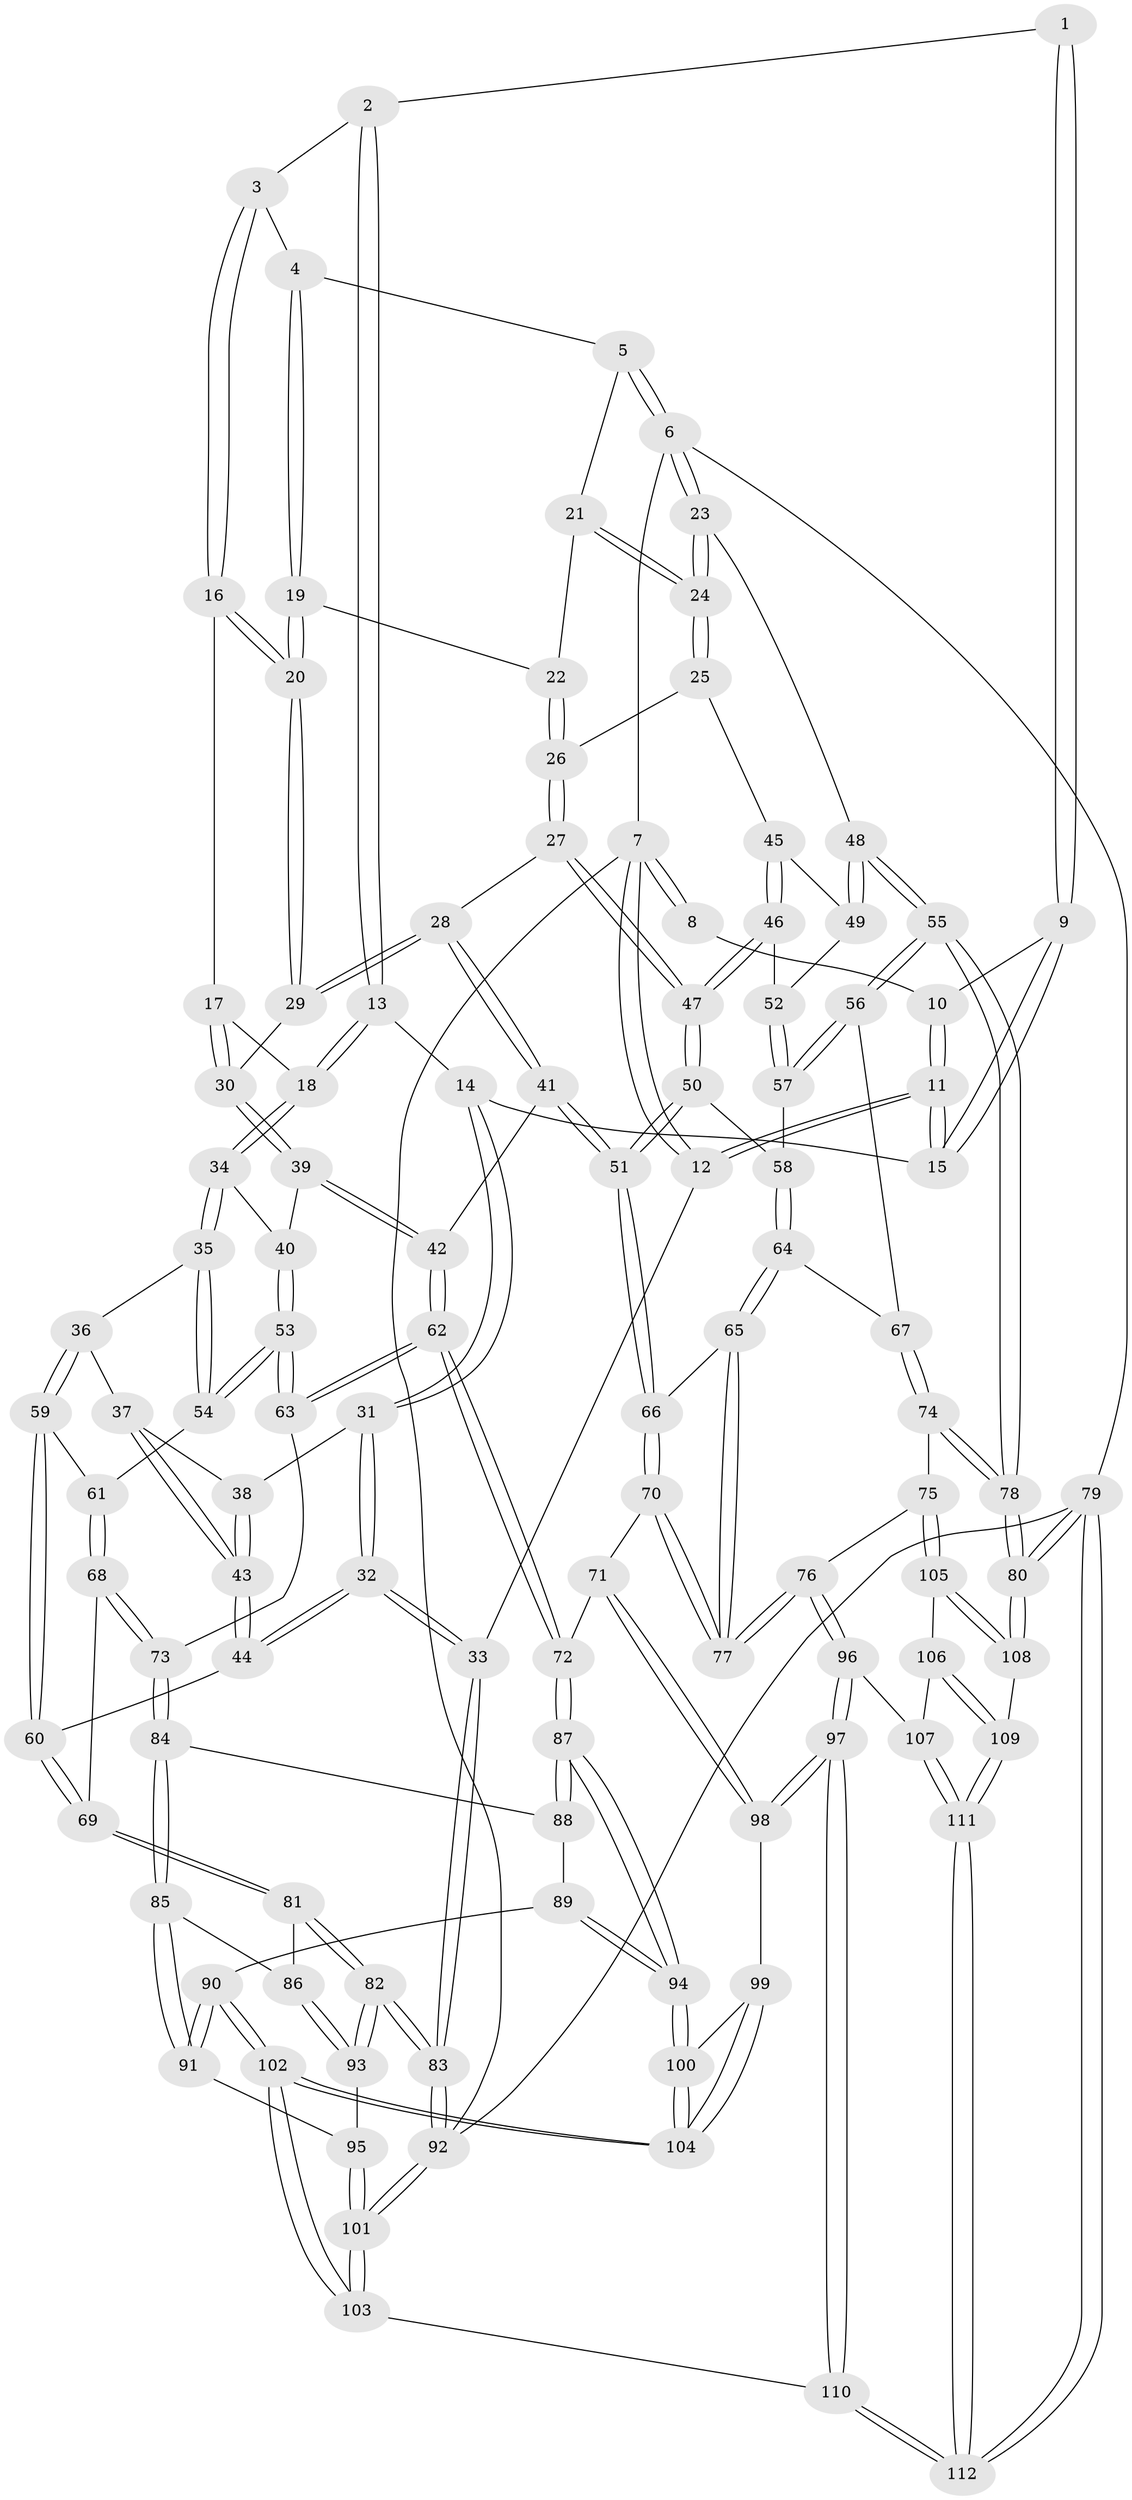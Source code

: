 // coarse degree distribution, {3: 0.23529411764705882, 7: 0.058823529411764705, 5: 0.29411764705882354, 4: 0.3235294117647059, 6: 0.08823529411764706}
// Generated by graph-tools (version 1.1) at 2025/21/03/04/25 18:21:22]
// undirected, 112 vertices, 277 edges
graph export_dot {
graph [start="1"]
  node [color=gray90,style=filled];
  1 [pos="+0.24986522721595616+0"];
  2 [pos="+0.450033201713702+0"];
  3 [pos="+0.46736246775457424+0"];
  4 [pos="+0.6902792215181582+0"];
  5 [pos="+0.8539688204477675+0"];
  6 [pos="+1+0"];
  7 [pos="+0+0"];
  8 [pos="+0+0"];
  9 [pos="+0.16101409902515298+0.07942191952476503"];
  10 [pos="+0.053393765230934316+0.047942874794459155"];
  11 [pos="+0+0.17812909895030615"];
  12 [pos="+0+0.23050885782121053"];
  13 [pos="+0.22807667038403115+0.16860603525597825"];
  14 [pos="+0.1848639838777239+0.16465880768404517"];
  15 [pos="+0.17377513095431926+0.15172761143464808"];
  16 [pos="+0.44487140307836637+0.08419817848833516"];
  17 [pos="+0.4184143362219075+0.15479909299010206"];
  18 [pos="+0.33073534405899974+0.20303960823437323"];
  19 [pos="+0.6525328047472396+0.15765677426754035"];
  20 [pos="+0.643675096567961+0.18399507721500138"];
  21 [pos="+0.8419398950810248+0.11463264943892967"];
  22 [pos="+0.8330660558762437+0.13576654746009859"];
  23 [pos="+1+0.1795258348614563"];
  24 [pos="+1+0.23535624162486118"];
  25 [pos="+0.9905444632462886+0.26040652437901"];
  26 [pos="+0.8158330655625966+0.22845791783746938"];
  27 [pos="+0.7599007420901954+0.2940414468863814"];
  28 [pos="+0.7094410908994766+0.28862494400150335"];
  29 [pos="+0.64436731940356+0.20734620990030717"];
  30 [pos="+0.5045066348707532+0.25329793893814584"];
  31 [pos="+0.1690326934401706+0.21612092563528404"];
  32 [pos="+0+0.4391574037313858"];
  33 [pos="+0+0.4390354574183026"];
  34 [pos="+0.33451756725977794+0.3360223590598261"];
  35 [pos="+0.2939450140014235+0.36916038903820936"];
  36 [pos="+0.22075722270950235+0.3699914413786121"];
  37 [pos="+0.2199895459603752+0.3695812789659922"];
  38 [pos="+0.1789112657352774+0.28364273132824674"];
  39 [pos="+0.4939883481513468+0.36550347112863535"];
  40 [pos="+0.40570051856980877+0.36072061412125506"];
  41 [pos="+0.5818001400586152+0.4321003913294301"];
  42 [pos="+0.5552172113096862+0.4374182535723154"];
  43 [pos="+0+0.4388049993116203"];
  44 [pos="+0+0.4545487207293109"];
  45 [pos="+0.9685090565644472+0.29012800728206783"];
  46 [pos="+0.7997280842773585+0.3448985353801084"];
  47 [pos="+0.7970158911106361+0.34465871813694504"];
  48 [pos="+1+0.4235745691154677"];
  49 [pos="+0.9386011552532173+0.38055002067598886"];
  50 [pos="+0.7970398014517663+0.35604073343627407"];
  51 [pos="+0.7381753879441021+0.521847009720291"];
  52 [pos="+0.9304845005825659+0.3900100779924669"];
  53 [pos="+0.3639257409728314+0.5496115590811265"];
  54 [pos="+0.31926499218799687+0.507101524642793"];
  55 [pos="+1+0.5231819202281379"];
  56 [pos="+1+0.5181323406989835"];
  57 [pos="+0.9317393258790315+0.412294385485791"];
  58 [pos="+0.8777656621957479+0.47530286672346567"];
  59 [pos="+0.2013758930674866+0.4735049758149598"];
  60 [pos="+0.04318807791739091+0.5170606063584953"];
  61 [pos="+0.2379818656787986+0.5060703794492846"];
  62 [pos="+0.4634913819341546+0.6158733432455326"];
  63 [pos="+0.38237355527004546+0.5756478481223243"];
  64 [pos="+0.8675630484977215+0.556745161379236"];
  65 [pos="+0.7846367212836931+0.5672723769387809"];
  66 [pos="+0.7477617552183469+0.5387798365380646"];
  67 [pos="+0.8854816968310137+0.5645558767373376"];
  68 [pos="+0.17195435097342607+0.6157167483534107"];
  69 [pos="+0.13975071758804863+0.6096470202682133"];
  70 [pos="+0.5471252267344593+0.6657540831651997"];
  71 [pos="+0.5072526558853321+0.6655327013936922"];
  72 [pos="+0.47564172945146305+0.6501173793561269"];
  73 [pos="+0.21199616502272642+0.6409047111325933"];
  74 [pos="+0.9566740118656558+0.7647094922465372"];
  75 [pos="+0.8945430107423726+0.7832436160721755"];
  76 [pos="+0.7481613476649938+0.7351922563719469"];
  77 [pos="+0.7474691506804004+0.7337786698072247"];
  78 [pos="+1+0.8387398922467614"];
  79 [pos="+1+1"];
  80 [pos="+1+1"];
  81 [pos="+0.10807393509370451+0.6755043600041113"];
  82 [pos="+0+0.6684446159208943"];
  83 [pos="+0+0.6571453501608955"];
  84 [pos="+0.2200298798489402+0.6794981572975498"];
  85 [pos="+0.17479754362258346+0.7635197509611215"];
  86 [pos="+0.1006665776415663+0.7104517225287176"];
  87 [pos="+0.45851375711552383+0.67324644638028"];
  88 [pos="+0.2393204145137703+0.6955055258880278"];
  89 [pos="+0.27172023203037143+0.7353074755883097"];
  90 [pos="+0.18848598155206045+0.8213035985236629"];
  91 [pos="+0.17762747256073608+0.8018266342603597"];
  92 [pos="+0+1"];
  93 [pos="+0.03996861929409891+0.7615325326907715"];
  94 [pos="+0.38142086286354754+0.7932059884205238"];
  95 [pos="+0.052132498305466894+0.7824376932791648"];
  96 [pos="+0.6948227924319037+0.8491244864284313"];
  97 [pos="+0.6068319329626496+0.8784004166628717"];
  98 [pos="+0.5920358814365194+0.8596476163747114"];
  99 [pos="+0.5235466985917983+0.8576103521396015"];
  100 [pos="+0.3786118882498307+0.8049504782632732"];
  101 [pos="+0.07097504877078915+1"];
  102 [pos="+0.26963072598158955+1"];
  103 [pos="+0.25477268205370496+1"];
  104 [pos="+0.32175877893405574+0.9565457252129461"];
  105 [pos="+0.8845192950509939+0.8066021346379149"];
  106 [pos="+0.7729013978390062+0.89160095438995"];
  107 [pos="+0.7347523976127409+0.8903267228427453"];
  108 [pos="+0.8643004954491154+0.9236549967901286"];
  109 [pos="+0.8429150929962527+0.9359552433417025"];
  110 [pos="+0.5064012140566748+1"];
  111 [pos="+0.7542320921806823+1"];
  112 [pos="+0.7240990798791792+1"];
  1 -- 2;
  1 -- 9;
  1 -- 9;
  2 -- 3;
  2 -- 13;
  2 -- 13;
  3 -- 4;
  3 -- 16;
  3 -- 16;
  4 -- 5;
  4 -- 19;
  4 -- 19;
  5 -- 6;
  5 -- 6;
  5 -- 21;
  6 -- 7;
  6 -- 23;
  6 -- 23;
  6 -- 79;
  7 -- 8;
  7 -- 8;
  7 -- 12;
  7 -- 12;
  7 -- 92;
  8 -- 10;
  9 -- 10;
  9 -- 15;
  9 -- 15;
  10 -- 11;
  10 -- 11;
  11 -- 12;
  11 -- 12;
  11 -- 15;
  11 -- 15;
  12 -- 33;
  13 -- 14;
  13 -- 18;
  13 -- 18;
  14 -- 15;
  14 -- 31;
  14 -- 31;
  16 -- 17;
  16 -- 20;
  16 -- 20;
  17 -- 18;
  17 -- 30;
  17 -- 30;
  18 -- 34;
  18 -- 34;
  19 -- 20;
  19 -- 20;
  19 -- 22;
  20 -- 29;
  20 -- 29;
  21 -- 22;
  21 -- 24;
  21 -- 24;
  22 -- 26;
  22 -- 26;
  23 -- 24;
  23 -- 24;
  23 -- 48;
  24 -- 25;
  24 -- 25;
  25 -- 26;
  25 -- 45;
  26 -- 27;
  26 -- 27;
  27 -- 28;
  27 -- 47;
  27 -- 47;
  28 -- 29;
  28 -- 29;
  28 -- 41;
  28 -- 41;
  29 -- 30;
  30 -- 39;
  30 -- 39;
  31 -- 32;
  31 -- 32;
  31 -- 38;
  32 -- 33;
  32 -- 33;
  32 -- 44;
  32 -- 44;
  33 -- 83;
  33 -- 83;
  34 -- 35;
  34 -- 35;
  34 -- 40;
  35 -- 36;
  35 -- 54;
  35 -- 54;
  36 -- 37;
  36 -- 59;
  36 -- 59;
  37 -- 38;
  37 -- 43;
  37 -- 43;
  38 -- 43;
  38 -- 43;
  39 -- 40;
  39 -- 42;
  39 -- 42;
  40 -- 53;
  40 -- 53;
  41 -- 42;
  41 -- 51;
  41 -- 51;
  42 -- 62;
  42 -- 62;
  43 -- 44;
  43 -- 44;
  44 -- 60;
  45 -- 46;
  45 -- 46;
  45 -- 49;
  46 -- 47;
  46 -- 47;
  46 -- 52;
  47 -- 50;
  47 -- 50;
  48 -- 49;
  48 -- 49;
  48 -- 55;
  48 -- 55;
  49 -- 52;
  50 -- 51;
  50 -- 51;
  50 -- 58;
  51 -- 66;
  51 -- 66;
  52 -- 57;
  52 -- 57;
  53 -- 54;
  53 -- 54;
  53 -- 63;
  53 -- 63;
  54 -- 61;
  55 -- 56;
  55 -- 56;
  55 -- 78;
  55 -- 78;
  56 -- 57;
  56 -- 57;
  56 -- 67;
  57 -- 58;
  58 -- 64;
  58 -- 64;
  59 -- 60;
  59 -- 60;
  59 -- 61;
  60 -- 69;
  60 -- 69;
  61 -- 68;
  61 -- 68;
  62 -- 63;
  62 -- 63;
  62 -- 72;
  62 -- 72;
  63 -- 73;
  64 -- 65;
  64 -- 65;
  64 -- 67;
  65 -- 66;
  65 -- 77;
  65 -- 77;
  66 -- 70;
  66 -- 70;
  67 -- 74;
  67 -- 74;
  68 -- 69;
  68 -- 73;
  68 -- 73;
  69 -- 81;
  69 -- 81;
  70 -- 71;
  70 -- 77;
  70 -- 77;
  71 -- 72;
  71 -- 98;
  71 -- 98;
  72 -- 87;
  72 -- 87;
  73 -- 84;
  73 -- 84;
  74 -- 75;
  74 -- 78;
  74 -- 78;
  75 -- 76;
  75 -- 105;
  75 -- 105;
  76 -- 77;
  76 -- 77;
  76 -- 96;
  76 -- 96;
  78 -- 80;
  78 -- 80;
  79 -- 80;
  79 -- 80;
  79 -- 112;
  79 -- 112;
  79 -- 92;
  80 -- 108;
  80 -- 108;
  81 -- 82;
  81 -- 82;
  81 -- 86;
  82 -- 83;
  82 -- 83;
  82 -- 93;
  82 -- 93;
  83 -- 92;
  83 -- 92;
  84 -- 85;
  84 -- 85;
  84 -- 88;
  85 -- 86;
  85 -- 91;
  85 -- 91;
  86 -- 93;
  86 -- 93;
  87 -- 88;
  87 -- 88;
  87 -- 94;
  87 -- 94;
  88 -- 89;
  89 -- 90;
  89 -- 94;
  89 -- 94;
  90 -- 91;
  90 -- 91;
  90 -- 102;
  90 -- 102;
  91 -- 95;
  92 -- 101;
  92 -- 101;
  93 -- 95;
  94 -- 100;
  94 -- 100;
  95 -- 101;
  95 -- 101;
  96 -- 97;
  96 -- 97;
  96 -- 107;
  97 -- 98;
  97 -- 98;
  97 -- 110;
  97 -- 110;
  98 -- 99;
  99 -- 100;
  99 -- 104;
  99 -- 104;
  100 -- 104;
  100 -- 104;
  101 -- 103;
  101 -- 103;
  102 -- 103;
  102 -- 103;
  102 -- 104;
  102 -- 104;
  103 -- 110;
  105 -- 106;
  105 -- 108;
  105 -- 108;
  106 -- 107;
  106 -- 109;
  106 -- 109;
  107 -- 111;
  107 -- 111;
  108 -- 109;
  109 -- 111;
  109 -- 111;
  110 -- 112;
  110 -- 112;
  111 -- 112;
  111 -- 112;
}
